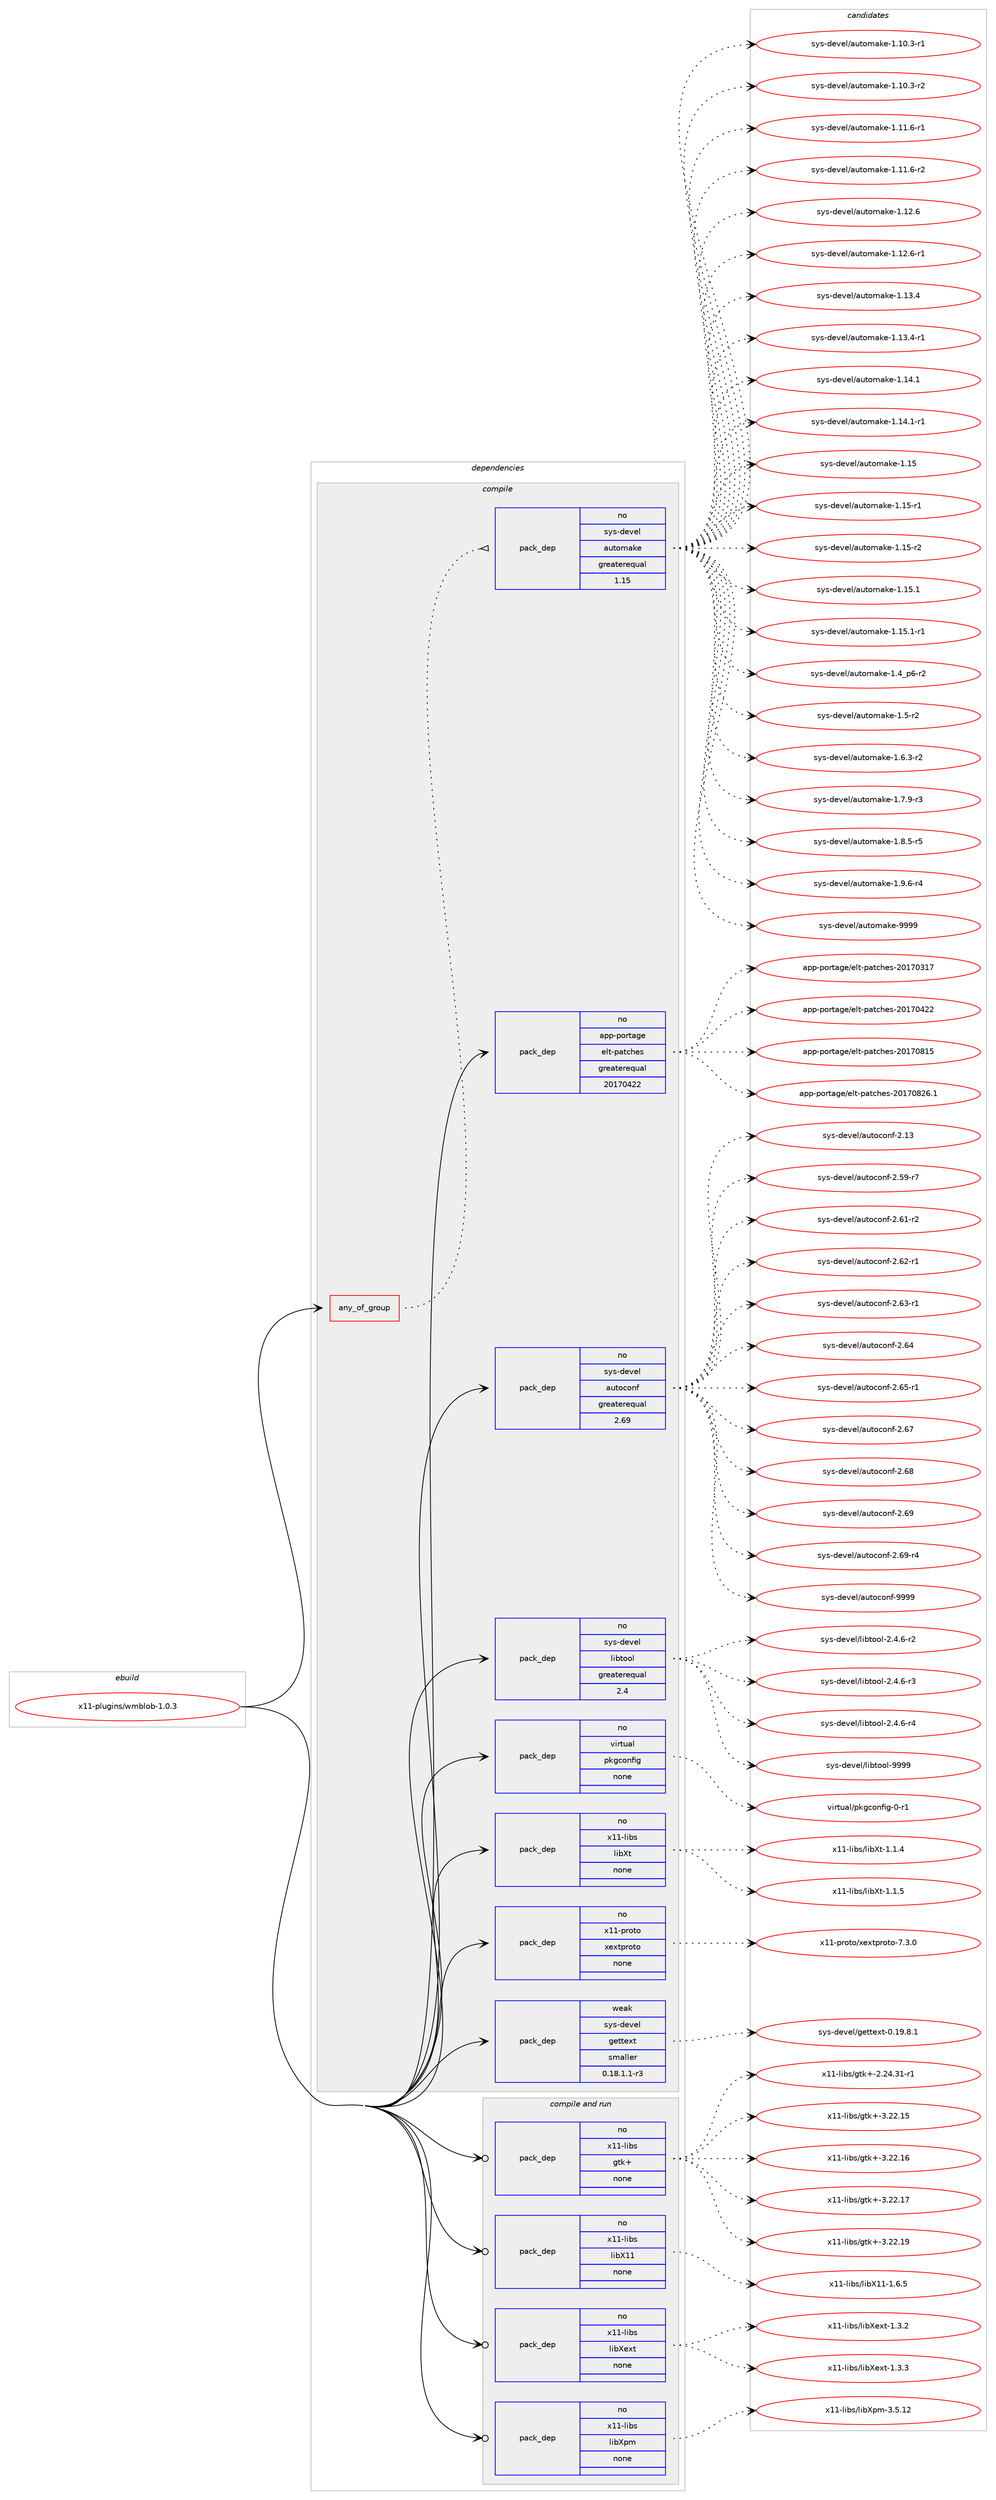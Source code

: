 digraph prolog {

# *************
# Graph options
# *************

newrank=true;
concentrate=true;
compound=true;
graph [rankdir=LR,fontname=Helvetica,fontsize=10,ranksep=1.5];#, ranksep=2.5, nodesep=0.2];
edge  [arrowhead=vee];
node  [fontname=Helvetica,fontsize=10];

# **********
# The ebuild
# **********

subgraph cluster_leftcol {
color=gray;
rank=same;
label=<<i>ebuild</i>>;
id [label="x11-plugins/wmblob-1.0.3", color=red, width=4, href="../x11-plugins/wmblob-1.0.3.svg"];
}

# ****************
# The dependencies
# ****************

subgraph cluster_midcol {
color=gray;
label=<<i>dependencies</i>>;
subgraph cluster_compile {
fillcolor="#eeeeee";
style=filled;
label=<<i>compile</i>>;
subgraph any9591 {
dependency526927 [label=<<TABLE BORDER="0" CELLBORDER="1" CELLSPACING="0" CELLPADDING="4"><TR><TD CELLPADDING="10">any_of_group</TD></TR></TABLE>>, shape=none, color=red];subgraph pack393426 {
dependency526928 [label=<<TABLE BORDER="0" CELLBORDER="1" CELLSPACING="0" CELLPADDING="4" WIDTH="220"><TR><TD ROWSPAN="6" CELLPADDING="30">pack_dep</TD></TR><TR><TD WIDTH="110">no</TD></TR><TR><TD>sys-devel</TD></TR><TR><TD>automake</TD></TR><TR><TD>greaterequal</TD></TR><TR><TD>1.15</TD></TR></TABLE>>, shape=none, color=blue];
}
dependency526927:e -> dependency526928:w [weight=20,style="dotted",arrowhead="oinv"];
}
id:e -> dependency526927:w [weight=20,style="solid",arrowhead="vee"];
subgraph pack393427 {
dependency526929 [label=<<TABLE BORDER="0" CELLBORDER="1" CELLSPACING="0" CELLPADDING="4" WIDTH="220"><TR><TD ROWSPAN="6" CELLPADDING="30">pack_dep</TD></TR><TR><TD WIDTH="110">no</TD></TR><TR><TD>app-portage</TD></TR><TR><TD>elt-patches</TD></TR><TR><TD>greaterequal</TD></TR><TR><TD>20170422</TD></TR></TABLE>>, shape=none, color=blue];
}
id:e -> dependency526929:w [weight=20,style="solid",arrowhead="vee"];
subgraph pack393428 {
dependency526930 [label=<<TABLE BORDER="0" CELLBORDER="1" CELLSPACING="0" CELLPADDING="4" WIDTH="220"><TR><TD ROWSPAN="6" CELLPADDING="30">pack_dep</TD></TR><TR><TD WIDTH="110">no</TD></TR><TR><TD>sys-devel</TD></TR><TR><TD>autoconf</TD></TR><TR><TD>greaterequal</TD></TR><TR><TD>2.69</TD></TR></TABLE>>, shape=none, color=blue];
}
id:e -> dependency526930:w [weight=20,style="solid",arrowhead="vee"];
subgraph pack393429 {
dependency526931 [label=<<TABLE BORDER="0" CELLBORDER="1" CELLSPACING="0" CELLPADDING="4" WIDTH="220"><TR><TD ROWSPAN="6" CELLPADDING="30">pack_dep</TD></TR><TR><TD WIDTH="110">no</TD></TR><TR><TD>sys-devel</TD></TR><TR><TD>libtool</TD></TR><TR><TD>greaterequal</TD></TR><TR><TD>2.4</TD></TR></TABLE>>, shape=none, color=blue];
}
id:e -> dependency526931:w [weight=20,style="solid",arrowhead="vee"];
subgraph pack393430 {
dependency526932 [label=<<TABLE BORDER="0" CELLBORDER="1" CELLSPACING="0" CELLPADDING="4" WIDTH="220"><TR><TD ROWSPAN="6" CELLPADDING="30">pack_dep</TD></TR><TR><TD WIDTH="110">no</TD></TR><TR><TD>virtual</TD></TR><TR><TD>pkgconfig</TD></TR><TR><TD>none</TD></TR><TR><TD></TD></TR></TABLE>>, shape=none, color=blue];
}
id:e -> dependency526932:w [weight=20,style="solid",arrowhead="vee"];
subgraph pack393431 {
dependency526933 [label=<<TABLE BORDER="0" CELLBORDER="1" CELLSPACING="0" CELLPADDING="4" WIDTH="220"><TR><TD ROWSPAN="6" CELLPADDING="30">pack_dep</TD></TR><TR><TD WIDTH="110">no</TD></TR><TR><TD>x11-libs</TD></TR><TR><TD>libXt</TD></TR><TR><TD>none</TD></TR><TR><TD></TD></TR></TABLE>>, shape=none, color=blue];
}
id:e -> dependency526933:w [weight=20,style="solid",arrowhead="vee"];
subgraph pack393432 {
dependency526934 [label=<<TABLE BORDER="0" CELLBORDER="1" CELLSPACING="0" CELLPADDING="4" WIDTH="220"><TR><TD ROWSPAN="6" CELLPADDING="30">pack_dep</TD></TR><TR><TD WIDTH="110">no</TD></TR><TR><TD>x11-proto</TD></TR><TR><TD>xextproto</TD></TR><TR><TD>none</TD></TR><TR><TD></TD></TR></TABLE>>, shape=none, color=blue];
}
id:e -> dependency526934:w [weight=20,style="solid",arrowhead="vee"];
subgraph pack393433 {
dependency526935 [label=<<TABLE BORDER="0" CELLBORDER="1" CELLSPACING="0" CELLPADDING="4" WIDTH="220"><TR><TD ROWSPAN="6" CELLPADDING="30">pack_dep</TD></TR><TR><TD WIDTH="110">weak</TD></TR><TR><TD>sys-devel</TD></TR><TR><TD>gettext</TD></TR><TR><TD>smaller</TD></TR><TR><TD>0.18.1.1-r3</TD></TR></TABLE>>, shape=none, color=blue];
}
id:e -> dependency526935:w [weight=20,style="solid",arrowhead="vee"];
}
subgraph cluster_compileandrun {
fillcolor="#eeeeee";
style=filled;
label=<<i>compile and run</i>>;
subgraph pack393434 {
dependency526936 [label=<<TABLE BORDER="0" CELLBORDER="1" CELLSPACING="0" CELLPADDING="4" WIDTH="220"><TR><TD ROWSPAN="6" CELLPADDING="30">pack_dep</TD></TR><TR><TD WIDTH="110">no</TD></TR><TR><TD>x11-libs</TD></TR><TR><TD>gtk+</TD></TR><TR><TD>none</TD></TR><TR><TD></TD></TR></TABLE>>, shape=none, color=blue];
}
id:e -> dependency526936:w [weight=20,style="solid",arrowhead="odotvee"];
subgraph pack393435 {
dependency526937 [label=<<TABLE BORDER="0" CELLBORDER="1" CELLSPACING="0" CELLPADDING="4" WIDTH="220"><TR><TD ROWSPAN="6" CELLPADDING="30">pack_dep</TD></TR><TR><TD WIDTH="110">no</TD></TR><TR><TD>x11-libs</TD></TR><TR><TD>libX11</TD></TR><TR><TD>none</TD></TR><TR><TD></TD></TR></TABLE>>, shape=none, color=blue];
}
id:e -> dependency526937:w [weight=20,style="solid",arrowhead="odotvee"];
subgraph pack393436 {
dependency526938 [label=<<TABLE BORDER="0" CELLBORDER="1" CELLSPACING="0" CELLPADDING="4" WIDTH="220"><TR><TD ROWSPAN="6" CELLPADDING="30">pack_dep</TD></TR><TR><TD WIDTH="110">no</TD></TR><TR><TD>x11-libs</TD></TR><TR><TD>libXext</TD></TR><TR><TD>none</TD></TR><TR><TD></TD></TR></TABLE>>, shape=none, color=blue];
}
id:e -> dependency526938:w [weight=20,style="solid",arrowhead="odotvee"];
subgraph pack393437 {
dependency526939 [label=<<TABLE BORDER="0" CELLBORDER="1" CELLSPACING="0" CELLPADDING="4" WIDTH="220"><TR><TD ROWSPAN="6" CELLPADDING="30">pack_dep</TD></TR><TR><TD WIDTH="110">no</TD></TR><TR><TD>x11-libs</TD></TR><TR><TD>libXpm</TD></TR><TR><TD>none</TD></TR><TR><TD></TD></TR></TABLE>>, shape=none, color=blue];
}
id:e -> dependency526939:w [weight=20,style="solid",arrowhead="odotvee"];
}
subgraph cluster_run {
fillcolor="#eeeeee";
style=filled;
label=<<i>run</i>>;
}
}

# **************
# The candidates
# **************

subgraph cluster_choices {
rank=same;
color=gray;
label=<<i>candidates</i>>;

subgraph choice393426 {
color=black;
nodesep=1;
choice11512111545100101118101108479711711611110997107101454946494846514511449 [label="sys-devel/automake-1.10.3-r1", color=red, width=4,href="../sys-devel/automake-1.10.3-r1.svg"];
choice11512111545100101118101108479711711611110997107101454946494846514511450 [label="sys-devel/automake-1.10.3-r2", color=red, width=4,href="../sys-devel/automake-1.10.3-r2.svg"];
choice11512111545100101118101108479711711611110997107101454946494946544511449 [label="sys-devel/automake-1.11.6-r1", color=red, width=4,href="../sys-devel/automake-1.11.6-r1.svg"];
choice11512111545100101118101108479711711611110997107101454946494946544511450 [label="sys-devel/automake-1.11.6-r2", color=red, width=4,href="../sys-devel/automake-1.11.6-r2.svg"];
choice1151211154510010111810110847971171161111099710710145494649504654 [label="sys-devel/automake-1.12.6", color=red, width=4,href="../sys-devel/automake-1.12.6.svg"];
choice11512111545100101118101108479711711611110997107101454946495046544511449 [label="sys-devel/automake-1.12.6-r1", color=red, width=4,href="../sys-devel/automake-1.12.6-r1.svg"];
choice1151211154510010111810110847971171161111099710710145494649514652 [label="sys-devel/automake-1.13.4", color=red, width=4,href="../sys-devel/automake-1.13.4.svg"];
choice11512111545100101118101108479711711611110997107101454946495146524511449 [label="sys-devel/automake-1.13.4-r1", color=red, width=4,href="../sys-devel/automake-1.13.4-r1.svg"];
choice1151211154510010111810110847971171161111099710710145494649524649 [label="sys-devel/automake-1.14.1", color=red, width=4,href="../sys-devel/automake-1.14.1.svg"];
choice11512111545100101118101108479711711611110997107101454946495246494511449 [label="sys-devel/automake-1.14.1-r1", color=red, width=4,href="../sys-devel/automake-1.14.1-r1.svg"];
choice115121115451001011181011084797117116111109971071014549464953 [label="sys-devel/automake-1.15", color=red, width=4,href="../sys-devel/automake-1.15.svg"];
choice1151211154510010111810110847971171161111099710710145494649534511449 [label="sys-devel/automake-1.15-r1", color=red, width=4,href="../sys-devel/automake-1.15-r1.svg"];
choice1151211154510010111810110847971171161111099710710145494649534511450 [label="sys-devel/automake-1.15-r2", color=red, width=4,href="../sys-devel/automake-1.15-r2.svg"];
choice1151211154510010111810110847971171161111099710710145494649534649 [label="sys-devel/automake-1.15.1", color=red, width=4,href="../sys-devel/automake-1.15.1.svg"];
choice11512111545100101118101108479711711611110997107101454946495346494511449 [label="sys-devel/automake-1.15.1-r1", color=red, width=4,href="../sys-devel/automake-1.15.1-r1.svg"];
choice115121115451001011181011084797117116111109971071014549465295112544511450 [label="sys-devel/automake-1.4_p6-r2", color=red, width=4,href="../sys-devel/automake-1.4_p6-r2.svg"];
choice11512111545100101118101108479711711611110997107101454946534511450 [label="sys-devel/automake-1.5-r2", color=red, width=4,href="../sys-devel/automake-1.5-r2.svg"];
choice115121115451001011181011084797117116111109971071014549465446514511450 [label="sys-devel/automake-1.6.3-r2", color=red, width=4,href="../sys-devel/automake-1.6.3-r2.svg"];
choice115121115451001011181011084797117116111109971071014549465546574511451 [label="sys-devel/automake-1.7.9-r3", color=red, width=4,href="../sys-devel/automake-1.7.9-r3.svg"];
choice115121115451001011181011084797117116111109971071014549465646534511453 [label="sys-devel/automake-1.8.5-r5", color=red, width=4,href="../sys-devel/automake-1.8.5-r5.svg"];
choice115121115451001011181011084797117116111109971071014549465746544511452 [label="sys-devel/automake-1.9.6-r4", color=red, width=4,href="../sys-devel/automake-1.9.6-r4.svg"];
choice115121115451001011181011084797117116111109971071014557575757 [label="sys-devel/automake-9999", color=red, width=4,href="../sys-devel/automake-9999.svg"];
dependency526928:e -> choice11512111545100101118101108479711711611110997107101454946494846514511449:w [style=dotted,weight="100"];
dependency526928:e -> choice11512111545100101118101108479711711611110997107101454946494846514511450:w [style=dotted,weight="100"];
dependency526928:e -> choice11512111545100101118101108479711711611110997107101454946494946544511449:w [style=dotted,weight="100"];
dependency526928:e -> choice11512111545100101118101108479711711611110997107101454946494946544511450:w [style=dotted,weight="100"];
dependency526928:e -> choice1151211154510010111810110847971171161111099710710145494649504654:w [style=dotted,weight="100"];
dependency526928:e -> choice11512111545100101118101108479711711611110997107101454946495046544511449:w [style=dotted,weight="100"];
dependency526928:e -> choice1151211154510010111810110847971171161111099710710145494649514652:w [style=dotted,weight="100"];
dependency526928:e -> choice11512111545100101118101108479711711611110997107101454946495146524511449:w [style=dotted,weight="100"];
dependency526928:e -> choice1151211154510010111810110847971171161111099710710145494649524649:w [style=dotted,weight="100"];
dependency526928:e -> choice11512111545100101118101108479711711611110997107101454946495246494511449:w [style=dotted,weight="100"];
dependency526928:e -> choice115121115451001011181011084797117116111109971071014549464953:w [style=dotted,weight="100"];
dependency526928:e -> choice1151211154510010111810110847971171161111099710710145494649534511449:w [style=dotted,weight="100"];
dependency526928:e -> choice1151211154510010111810110847971171161111099710710145494649534511450:w [style=dotted,weight="100"];
dependency526928:e -> choice1151211154510010111810110847971171161111099710710145494649534649:w [style=dotted,weight="100"];
dependency526928:e -> choice11512111545100101118101108479711711611110997107101454946495346494511449:w [style=dotted,weight="100"];
dependency526928:e -> choice115121115451001011181011084797117116111109971071014549465295112544511450:w [style=dotted,weight="100"];
dependency526928:e -> choice11512111545100101118101108479711711611110997107101454946534511450:w [style=dotted,weight="100"];
dependency526928:e -> choice115121115451001011181011084797117116111109971071014549465446514511450:w [style=dotted,weight="100"];
dependency526928:e -> choice115121115451001011181011084797117116111109971071014549465546574511451:w [style=dotted,weight="100"];
dependency526928:e -> choice115121115451001011181011084797117116111109971071014549465646534511453:w [style=dotted,weight="100"];
dependency526928:e -> choice115121115451001011181011084797117116111109971071014549465746544511452:w [style=dotted,weight="100"];
dependency526928:e -> choice115121115451001011181011084797117116111109971071014557575757:w [style=dotted,weight="100"];
}
subgraph choice393427 {
color=black;
nodesep=1;
choice97112112451121111141169710310147101108116451129711699104101115455048495548514955 [label="app-portage/elt-patches-20170317", color=red, width=4,href="../app-portage/elt-patches-20170317.svg"];
choice97112112451121111141169710310147101108116451129711699104101115455048495548525050 [label="app-portage/elt-patches-20170422", color=red, width=4,href="../app-portage/elt-patches-20170422.svg"];
choice97112112451121111141169710310147101108116451129711699104101115455048495548564953 [label="app-portage/elt-patches-20170815", color=red, width=4,href="../app-portage/elt-patches-20170815.svg"];
choice971121124511211111411697103101471011081164511297116991041011154550484955485650544649 [label="app-portage/elt-patches-20170826.1", color=red, width=4,href="../app-portage/elt-patches-20170826.1.svg"];
dependency526929:e -> choice97112112451121111141169710310147101108116451129711699104101115455048495548514955:w [style=dotted,weight="100"];
dependency526929:e -> choice97112112451121111141169710310147101108116451129711699104101115455048495548525050:w [style=dotted,weight="100"];
dependency526929:e -> choice97112112451121111141169710310147101108116451129711699104101115455048495548564953:w [style=dotted,weight="100"];
dependency526929:e -> choice971121124511211111411697103101471011081164511297116991041011154550484955485650544649:w [style=dotted,weight="100"];
}
subgraph choice393428 {
color=black;
nodesep=1;
choice115121115451001011181011084797117116111991111101024550464951 [label="sys-devel/autoconf-2.13", color=red, width=4,href="../sys-devel/autoconf-2.13.svg"];
choice1151211154510010111810110847971171161119911111010245504653574511455 [label="sys-devel/autoconf-2.59-r7", color=red, width=4,href="../sys-devel/autoconf-2.59-r7.svg"];
choice1151211154510010111810110847971171161119911111010245504654494511450 [label="sys-devel/autoconf-2.61-r2", color=red, width=4,href="../sys-devel/autoconf-2.61-r2.svg"];
choice1151211154510010111810110847971171161119911111010245504654504511449 [label="sys-devel/autoconf-2.62-r1", color=red, width=4,href="../sys-devel/autoconf-2.62-r1.svg"];
choice1151211154510010111810110847971171161119911111010245504654514511449 [label="sys-devel/autoconf-2.63-r1", color=red, width=4,href="../sys-devel/autoconf-2.63-r1.svg"];
choice115121115451001011181011084797117116111991111101024550465452 [label="sys-devel/autoconf-2.64", color=red, width=4,href="../sys-devel/autoconf-2.64.svg"];
choice1151211154510010111810110847971171161119911111010245504654534511449 [label="sys-devel/autoconf-2.65-r1", color=red, width=4,href="../sys-devel/autoconf-2.65-r1.svg"];
choice115121115451001011181011084797117116111991111101024550465455 [label="sys-devel/autoconf-2.67", color=red, width=4,href="../sys-devel/autoconf-2.67.svg"];
choice115121115451001011181011084797117116111991111101024550465456 [label="sys-devel/autoconf-2.68", color=red, width=4,href="../sys-devel/autoconf-2.68.svg"];
choice115121115451001011181011084797117116111991111101024550465457 [label="sys-devel/autoconf-2.69", color=red, width=4,href="../sys-devel/autoconf-2.69.svg"];
choice1151211154510010111810110847971171161119911111010245504654574511452 [label="sys-devel/autoconf-2.69-r4", color=red, width=4,href="../sys-devel/autoconf-2.69-r4.svg"];
choice115121115451001011181011084797117116111991111101024557575757 [label="sys-devel/autoconf-9999", color=red, width=4,href="../sys-devel/autoconf-9999.svg"];
dependency526930:e -> choice115121115451001011181011084797117116111991111101024550464951:w [style=dotted,weight="100"];
dependency526930:e -> choice1151211154510010111810110847971171161119911111010245504653574511455:w [style=dotted,weight="100"];
dependency526930:e -> choice1151211154510010111810110847971171161119911111010245504654494511450:w [style=dotted,weight="100"];
dependency526930:e -> choice1151211154510010111810110847971171161119911111010245504654504511449:w [style=dotted,weight="100"];
dependency526930:e -> choice1151211154510010111810110847971171161119911111010245504654514511449:w [style=dotted,weight="100"];
dependency526930:e -> choice115121115451001011181011084797117116111991111101024550465452:w [style=dotted,weight="100"];
dependency526930:e -> choice1151211154510010111810110847971171161119911111010245504654534511449:w [style=dotted,weight="100"];
dependency526930:e -> choice115121115451001011181011084797117116111991111101024550465455:w [style=dotted,weight="100"];
dependency526930:e -> choice115121115451001011181011084797117116111991111101024550465456:w [style=dotted,weight="100"];
dependency526930:e -> choice115121115451001011181011084797117116111991111101024550465457:w [style=dotted,weight="100"];
dependency526930:e -> choice1151211154510010111810110847971171161119911111010245504654574511452:w [style=dotted,weight="100"];
dependency526930:e -> choice115121115451001011181011084797117116111991111101024557575757:w [style=dotted,weight="100"];
}
subgraph choice393429 {
color=black;
nodesep=1;
choice1151211154510010111810110847108105981161111111084550465246544511450 [label="sys-devel/libtool-2.4.6-r2", color=red, width=4,href="../sys-devel/libtool-2.4.6-r2.svg"];
choice1151211154510010111810110847108105981161111111084550465246544511451 [label="sys-devel/libtool-2.4.6-r3", color=red, width=4,href="../sys-devel/libtool-2.4.6-r3.svg"];
choice1151211154510010111810110847108105981161111111084550465246544511452 [label="sys-devel/libtool-2.4.6-r4", color=red, width=4,href="../sys-devel/libtool-2.4.6-r4.svg"];
choice1151211154510010111810110847108105981161111111084557575757 [label="sys-devel/libtool-9999", color=red, width=4,href="../sys-devel/libtool-9999.svg"];
dependency526931:e -> choice1151211154510010111810110847108105981161111111084550465246544511450:w [style=dotted,weight="100"];
dependency526931:e -> choice1151211154510010111810110847108105981161111111084550465246544511451:w [style=dotted,weight="100"];
dependency526931:e -> choice1151211154510010111810110847108105981161111111084550465246544511452:w [style=dotted,weight="100"];
dependency526931:e -> choice1151211154510010111810110847108105981161111111084557575757:w [style=dotted,weight="100"];
}
subgraph choice393430 {
color=black;
nodesep=1;
choice11810511411611797108471121071039911111010210510345484511449 [label="virtual/pkgconfig-0-r1", color=red, width=4,href="../virtual/pkgconfig-0-r1.svg"];
dependency526932:e -> choice11810511411611797108471121071039911111010210510345484511449:w [style=dotted,weight="100"];
}
subgraph choice393431 {
color=black;
nodesep=1;
choice12049494510810598115471081059888116454946494652 [label="x11-libs/libXt-1.1.4", color=red, width=4,href="../x11-libs/libXt-1.1.4.svg"];
choice12049494510810598115471081059888116454946494653 [label="x11-libs/libXt-1.1.5", color=red, width=4,href="../x11-libs/libXt-1.1.5.svg"];
dependency526933:e -> choice12049494510810598115471081059888116454946494652:w [style=dotted,weight="100"];
dependency526933:e -> choice12049494510810598115471081059888116454946494653:w [style=dotted,weight="100"];
}
subgraph choice393432 {
color=black;
nodesep=1;
choice12049494511211411111611147120101120116112114111116111455546514648 [label="x11-proto/xextproto-7.3.0", color=red, width=4,href="../x11-proto/xextproto-7.3.0.svg"];
dependency526934:e -> choice12049494511211411111611147120101120116112114111116111455546514648:w [style=dotted,weight="100"];
}
subgraph choice393433 {
color=black;
nodesep=1;
choice1151211154510010111810110847103101116116101120116454846495746564649 [label="sys-devel/gettext-0.19.8.1", color=red, width=4,href="../sys-devel/gettext-0.19.8.1.svg"];
dependency526935:e -> choice1151211154510010111810110847103101116116101120116454846495746564649:w [style=dotted,weight="100"];
}
subgraph choice393434 {
color=black;
nodesep=1;
choice12049494510810598115471031161074345504650524651494511449 [label="x11-libs/gtk+-2.24.31-r1", color=red, width=4,href="../x11-libs/gtk+-2.24.31-r1.svg"];
choice1204949451081059811547103116107434551465050464953 [label="x11-libs/gtk+-3.22.15", color=red, width=4,href="../x11-libs/gtk+-3.22.15.svg"];
choice1204949451081059811547103116107434551465050464954 [label="x11-libs/gtk+-3.22.16", color=red, width=4,href="../x11-libs/gtk+-3.22.16.svg"];
choice1204949451081059811547103116107434551465050464955 [label="x11-libs/gtk+-3.22.17", color=red, width=4,href="../x11-libs/gtk+-3.22.17.svg"];
choice1204949451081059811547103116107434551465050464957 [label="x11-libs/gtk+-3.22.19", color=red, width=4,href="../x11-libs/gtk+-3.22.19.svg"];
dependency526936:e -> choice12049494510810598115471031161074345504650524651494511449:w [style=dotted,weight="100"];
dependency526936:e -> choice1204949451081059811547103116107434551465050464953:w [style=dotted,weight="100"];
dependency526936:e -> choice1204949451081059811547103116107434551465050464954:w [style=dotted,weight="100"];
dependency526936:e -> choice1204949451081059811547103116107434551465050464955:w [style=dotted,weight="100"];
dependency526936:e -> choice1204949451081059811547103116107434551465050464957:w [style=dotted,weight="100"];
}
subgraph choice393435 {
color=black;
nodesep=1;
choice120494945108105981154710810598884949454946544653 [label="x11-libs/libX11-1.6.5", color=red, width=4,href="../x11-libs/libX11-1.6.5.svg"];
dependency526937:e -> choice120494945108105981154710810598884949454946544653:w [style=dotted,weight="100"];
}
subgraph choice393436 {
color=black;
nodesep=1;
choice12049494510810598115471081059888101120116454946514650 [label="x11-libs/libXext-1.3.2", color=red, width=4,href="../x11-libs/libXext-1.3.2.svg"];
choice12049494510810598115471081059888101120116454946514651 [label="x11-libs/libXext-1.3.3", color=red, width=4,href="../x11-libs/libXext-1.3.3.svg"];
dependency526938:e -> choice12049494510810598115471081059888101120116454946514650:w [style=dotted,weight="100"];
dependency526938:e -> choice12049494510810598115471081059888101120116454946514651:w [style=dotted,weight="100"];
}
subgraph choice393437 {
color=black;
nodesep=1;
choice1204949451081059811547108105988811210945514653464950 [label="x11-libs/libXpm-3.5.12", color=red, width=4,href="../x11-libs/libXpm-3.5.12.svg"];
dependency526939:e -> choice1204949451081059811547108105988811210945514653464950:w [style=dotted,weight="100"];
}
}

}
